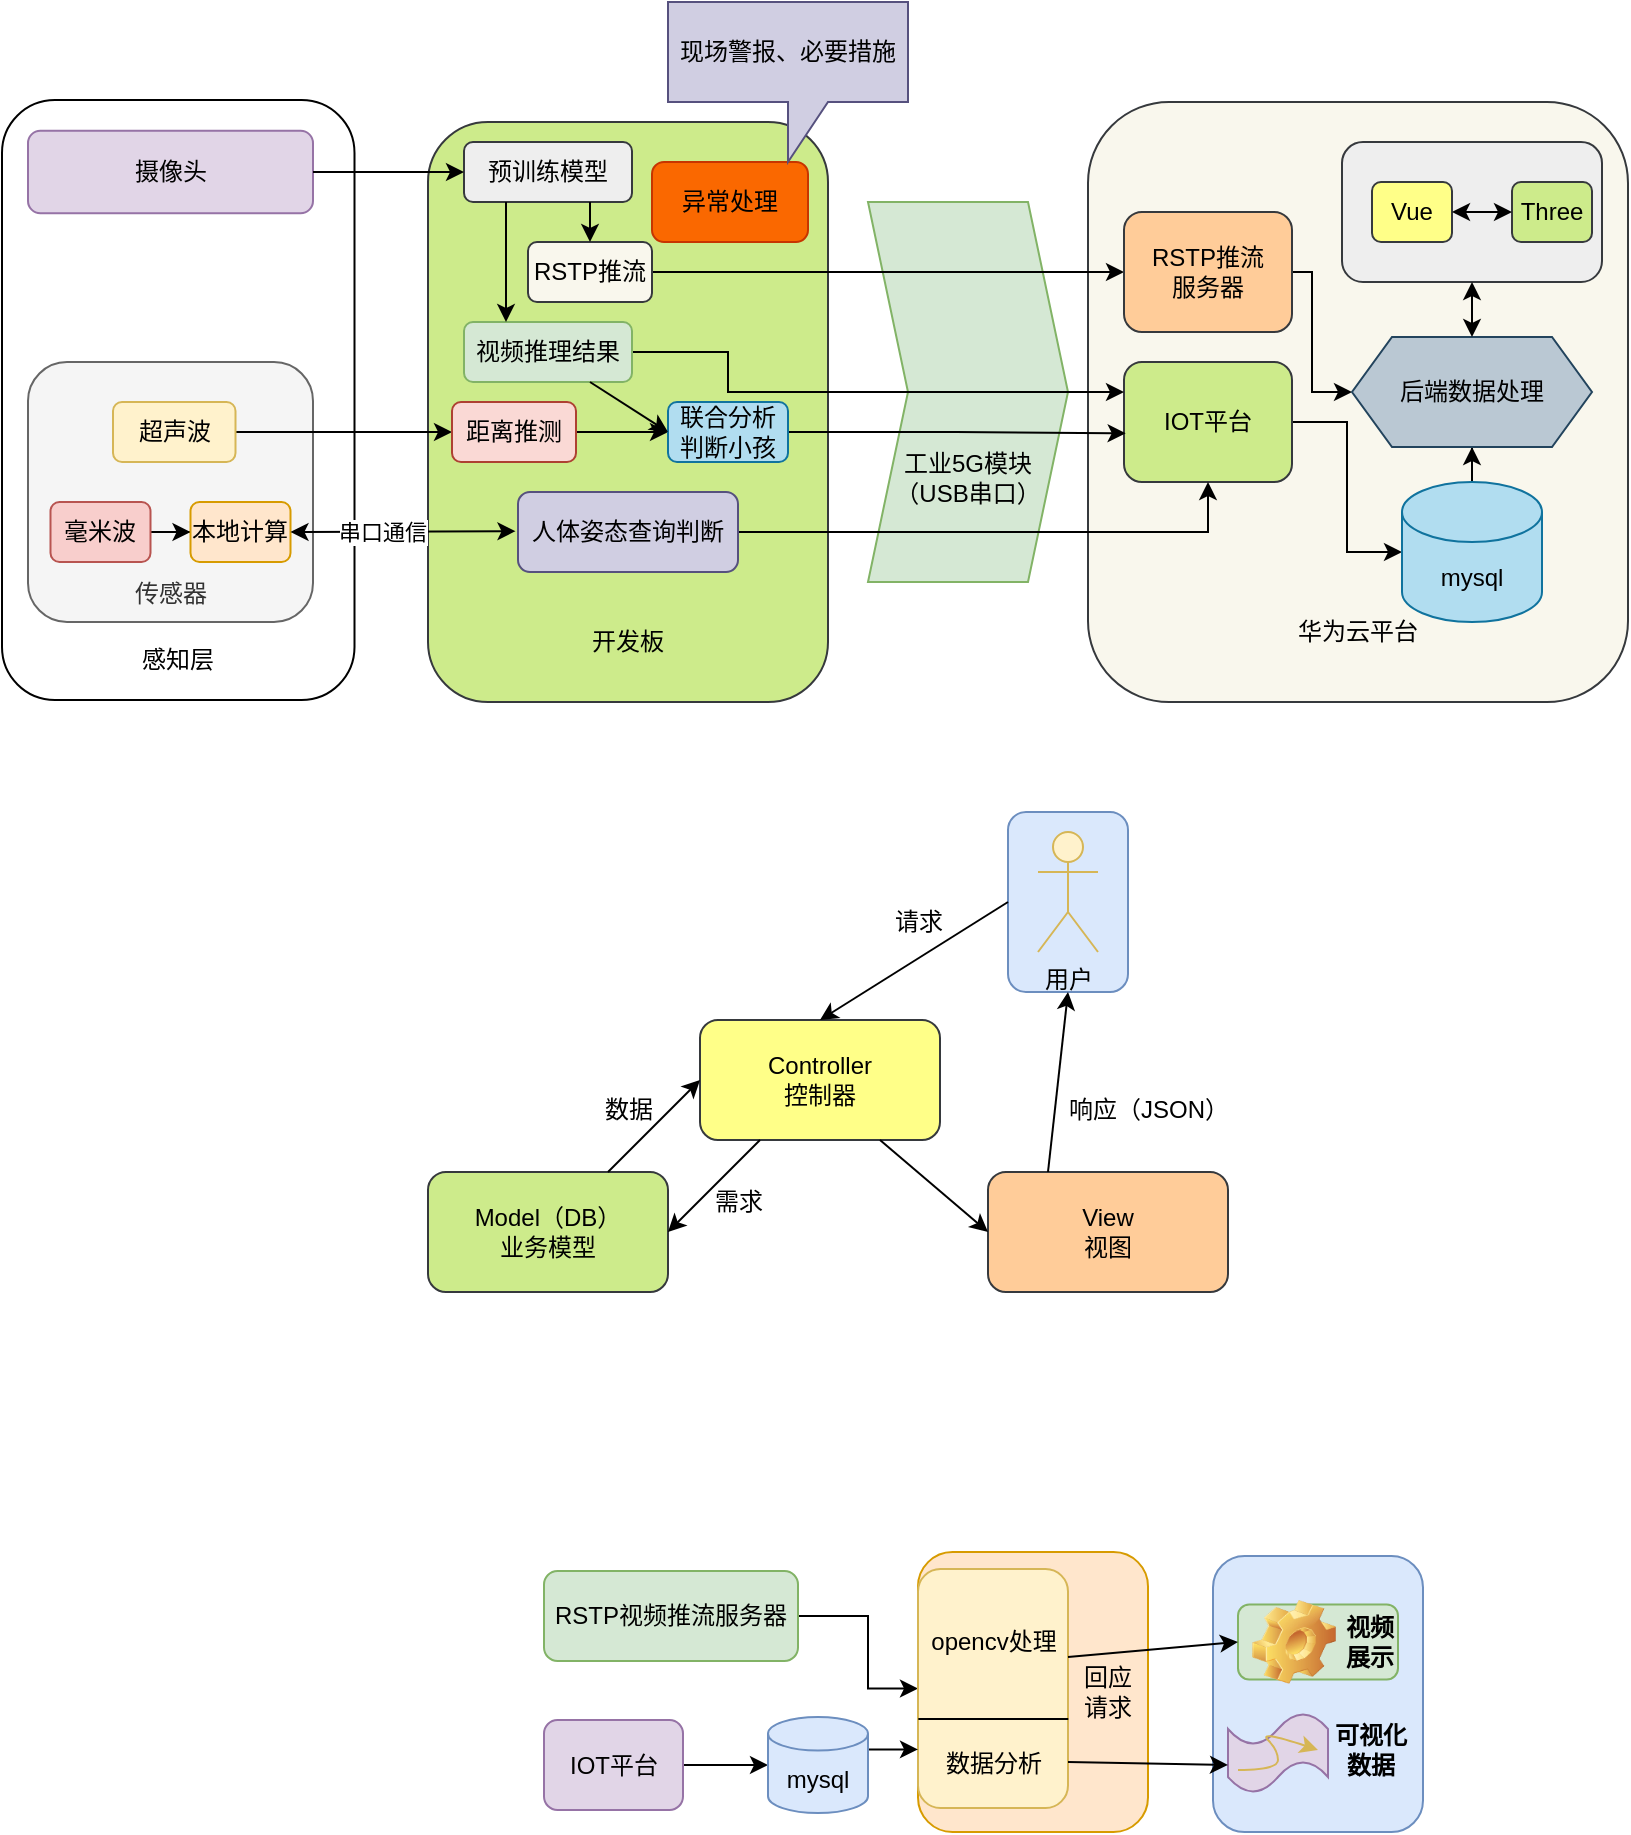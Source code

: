 <mxfile version="21.7.1" type="github">
  <diagram id="C5RBs43oDa-KdzZeNtuy" name="Page-1">
    <mxGraphModel dx="508" dy="289" grid="0" gridSize="10" guides="0" tooltips="1" connect="1" arrows="1" fold="1" page="1" pageScale="1" pageWidth="827" pageHeight="1169" math="0" shadow="0">
      <root>
        <mxCell id="WIyWlLk6GJQsqaUBKTNV-0" />
        <mxCell id="WIyWlLk6GJQsqaUBKTNV-1" parent="WIyWlLk6GJQsqaUBKTNV-0" />
        <mxCell id="5fcDJ9BJbWyk9KCKupC0-104" value="" style="rounded=1;whiteSpace=wrap;html=1;fillColor=#ffe6cc;strokeColor=#d79b00;" vertex="1" parent="WIyWlLk6GJQsqaUBKTNV-1">
          <mxGeometry x="465" y="940" width="115" height="140" as="geometry" />
        </mxCell>
        <mxCell id="5fcDJ9BJbWyk9KCKupC0-86" value="" style="rounded=1;whiteSpace=wrap;html=1;fillColor=#dae8fc;strokeColor=#6c8ebf;" vertex="1" parent="WIyWlLk6GJQsqaUBKTNV-1">
          <mxGeometry x="510" y="570" width="60" height="90" as="geometry" />
        </mxCell>
        <mxCell id="5fcDJ9BJbWyk9KCKupC0-70" value="&lt;br&gt;&lt;br&gt;&lt;br&gt;&lt;br&gt;&lt;br&gt;&lt;br&gt;&lt;br&gt;&lt;br&gt;&lt;br&gt;&lt;br&gt;&lt;br&gt;&lt;br&gt;&lt;br&gt;&lt;br&gt;&lt;br&gt;&lt;br&gt;&lt;br&gt;&lt;br&gt;感知层" style="rounded=1;whiteSpace=wrap;html=1;" vertex="1" parent="WIyWlLk6GJQsqaUBKTNV-1">
          <mxGeometry x="7" y="214" width="176.25" height="300" as="geometry" />
        </mxCell>
        <mxCell id="5fcDJ9BJbWyk9KCKupC0-43" value="&lt;br&gt;&lt;br&gt;&lt;br&gt;&lt;br&gt;&lt;br&gt;&lt;br&gt;工业5G模块&lt;br&gt;（USB串口）" style="shape=step;perimeter=stepPerimeter;whiteSpace=wrap;html=1;fixedSize=1;fillColor=#d5e8d4;strokeColor=#82b366;" vertex="1" parent="WIyWlLk6GJQsqaUBKTNV-1">
          <mxGeometry x="440" y="265.01" width="100" height="189.99" as="geometry" />
        </mxCell>
        <mxCell id="5fcDJ9BJbWyk9KCKupC0-1" value="摄像头" style="rounded=1;whiteSpace=wrap;html=1;fillColor=#e1d5e7;strokeColor=#9673a6;" vertex="1" parent="WIyWlLk6GJQsqaUBKTNV-1">
          <mxGeometry x="20.0" y="229.38" width="142.5" height="41.25" as="geometry" />
        </mxCell>
        <mxCell id="5fcDJ9BJbWyk9KCKupC0-12" value="&lt;br&gt;&lt;br&gt;&lt;br&gt;&lt;br&gt;&lt;br&gt;&lt;br&gt;&lt;br&gt;传感器" style="rounded=1;whiteSpace=wrap;html=1;fillColor=#f5f5f5;fontColor=#333333;strokeColor=#666666;" vertex="1" parent="WIyWlLk6GJQsqaUBKTNV-1">
          <mxGeometry x="20.0" y="345" width="142.5" height="130" as="geometry" />
        </mxCell>
        <mxCell id="5fcDJ9BJbWyk9KCKupC0-38" style="edgeStyle=orthogonalEdgeStyle;rounded=0;orthogonalLoop=1;jettySize=auto;html=1;entryX=0;entryY=0.5;entryDx=0;entryDy=0;" edge="1" parent="WIyWlLk6GJQsqaUBKTNV-1" source="5fcDJ9BJbWyk9KCKupC0-2" target="5fcDJ9BJbWyk9KCKupC0-37">
          <mxGeometry relative="1" as="geometry" />
        </mxCell>
        <mxCell id="5fcDJ9BJbWyk9KCKupC0-2" value="毫米波" style="rounded=1;whiteSpace=wrap;html=1;fillColor=#f8cecc;strokeColor=#b85450;" vertex="1" parent="WIyWlLk6GJQsqaUBKTNV-1">
          <mxGeometry x="31.25" y="415" width="50" height="30" as="geometry" />
        </mxCell>
        <mxCell id="5fcDJ9BJbWyk9KCKupC0-3" value="&lt;br&gt;&lt;br&gt;&lt;br&gt;&lt;br&gt;&lt;br&gt;&lt;br&gt;&lt;br&gt;&lt;br&gt;&lt;br&gt;&lt;br&gt;&lt;br&gt;&lt;br&gt;&lt;br&gt;&lt;br&gt;&lt;br&gt;&lt;br&gt;开发板" style="rounded=1;whiteSpace=wrap;html=1;fillColor=#cdeb8b;strokeColor=#36393d;" vertex="1" parent="WIyWlLk6GJQsqaUBKTNV-1">
          <mxGeometry x="220" y="225" width="200" height="290" as="geometry" />
        </mxCell>
        <mxCell id="5fcDJ9BJbWyk9KCKupC0-6" value="&lt;br&gt;&lt;br&gt;&lt;br&gt;&lt;br&gt;&lt;br&gt;&lt;br&gt;&lt;br&gt;&lt;br&gt;&lt;br&gt;&lt;br&gt;&lt;br&gt;&lt;br&gt;&lt;br&gt;&lt;br&gt;&lt;br&gt;&lt;br&gt;华为云平台" style="rounded=1;whiteSpace=wrap;html=1;fillColor=#f9f7ed;strokeColor=#36393d;" vertex="1" parent="WIyWlLk6GJQsqaUBKTNV-1">
          <mxGeometry x="550" y="215" width="270" height="300" as="geometry" />
        </mxCell>
        <mxCell id="5fcDJ9BJbWyk9KCKupC0-13" value="预训练模型" style="rounded=1;whiteSpace=wrap;html=1;fillColor=#eeeeee;strokeColor=#36393d;" vertex="1" parent="WIyWlLk6GJQsqaUBKTNV-1">
          <mxGeometry x="238" y="235.01" width="84" height="30" as="geometry" />
        </mxCell>
        <mxCell id="5fcDJ9BJbWyk9KCKupC0-19" style="edgeStyle=orthogonalEdgeStyle;rounded=0;orthogonalLoop=1;jettySize=auto;html=1;" edge="1" parent="WIyWlLk6GJQsqaUBKTNV-1" source="5fcDJ9BJbWyk9KCKupC0-15" target="5fcDJ9BJbWyk9KCKupC0-17">
          <mxGeometry relative="1" as="geometry" />
        </mxCell>
        <mxCell id="5fcDJ9BJbWyk9KCKupC0-15" value="RSTP推流" style="rounded=1;whiteSpace=wrap;html=1;fillColor=#f9f7ed;strokeColor=#36393d;" vertex="1" parent="WIyWlLk6GJQsqaUBKTNV-1">
          <mxGeometry x="270" y="285" width="62" height="30" as="geometry" />
        </mxCell>
        <mxCell id="5fcDJ9BJbWyk9KCKupC0-60" style="edgeStyle=orthogonalEdgeStyle;rounded=0;orthogonalLoop=1;jettySize=auto;html=1;entryX=0;entryY=0.5;entryDx=0;entryDy=0;" edge="1" parent="WIyWlLk6GJQsqaUBKTNV-1" source="5fcDJ9BJbWyk9KCKupC0-17" target="5fcDJ9BJbWyk9KCKupC0-58">
          <mxGeometry relative="1" as="geometry">
            <Array as="points">
              <mxPoint x="662" y="300" />
              <mxPoint x="662" y="360" />
            </Array>
          </mxGeometry>
        </mxCell>
        <mxCell id="5fcDJ9BJbWyk9KCKupC0-17" value="RSTP推流&lt;br&gt;服务器" style="rounded=1;whiteSpace=wrap;html=1;fillColor=#ffcc99;strokeColor=#36393d;" vertex="1" parent="WIyWlLk6GJQsqaUBKTNV-1">
          <mxGeometry x="568" y="270" width="84" height="60" as="geometry" />
        </mxCell>
        <mxCell id="5fcDJ9BJbWyk9KCKupC0-57" style="edgeStyle=orthogonalEdgeStyle;rounded=0;orthogonalLoop=1;jettySize=auto;html=1;entryX=0;entryY=0.5;entryDx=0;entryDy=0;entryPerimeter=0;" edge="1" parent="WIyWlLk6GJQsqaUBKTNV-1" source="5fcDJ9BJbWyk9KCKupC0-18" target="5fcDJ9BJbWyk9KCKupC0-56">
          <mxGeometry relative="1" as="geometry">
            <Array as="points" />
          </mxGeometry>
        </mxCell>
        <mxCell id="5fcDJ9BJbWyk9KCKupC0-18" value="IOT平台" style="rounded=1;whiteSpace=wrap;html=1;fillColor=#cdeb8b;strokeColor=#36393d;" vertex="1" parent="WIyWlLk6GJQsqaUBKTNV-1">
          <mxGeometry x="568" y="345" width="84" height="60" as="geometry" />
        </mxCell>
        <mxCell id="5fcDJ9BJbWyk9KCKupC0-25" style="edgeStyle=orthogonalEdgeStyle;rounded=0;orthogonalLoop=1;jettySize=auto;html=1;entryX=0;entryY=0.25;entryDx=0;entryDy=0;" edge="1" parent="WIyWlLk6GJQsqaUBKTNV-1" source="5fcDJ9BJbWyk9KCKupC0-20" target="5fcDJ9BJbWyk9KCKupC0-18">
          <mxGeometry relative="1" as="geometry">
            <Array as="points">
              <mxPoint x="370" y="340" />
              <mxPoint x="370" y="360" />
            </Array>
          </mxGeometry>
        </mxCell>
        <mxCell id="5fcDJ9BJbWyk9KCKupC0-20" value="视频推理结果" style="rounded=1;whiteSpace=wrap;html=1;fillColor=#d5e8d4;strokeColor=#82b366;" vertex="1" parent="WIyWlLk6GJQsqaUBKTNV-1">
          <mxGeometry x="238" y="325" width="84" height="30" as="geometry" />
        </mxCell>
        <mxCell id="5fcDJ9BJbWyk9KCKupC0-23" value="" style="endArrow=classic;html=1;rounded=0;entryX=0.25;entryY=0;entryDx=0;entryDy=0;exitX=0.25;exitY=1;exitDx=0;exitDy=0;" edge="1" parent="WIyWlLk6GJQsqaUBKTNV-1" source="5fcDJ9BJbWyk9KCKupC0-13" target="5fcDJ9BJbWyk9KCKupC0-20">
          <mxGeometry width="50" height="50" relative="1" as="geometry">
            <mxPoint x="250" y="265" as="sourcePoint" />
            <mxPoint x="300" y="215" as="targetPoint" />
          </mxGeometry>
        </mxCell>
        <mxCell id="5fcDJ9BJbWyk9KCKupC0-24" value="" style="endArrow=classic;html=1;rounded=0;exitX=0.75;exitY=1;exitDx=0;exitDy=0;entryX=0.5;entryY=0;entryDx=0;entryDy=0;" edge="1" parent="WIyWlLk6GJQsqaUBKTNV-1" source="5fcDJ9BJbWyk9KCKupC0-13" target="5fcDJ9BJbWyk9KCKupC0-15">
          <mxGeometry width="50" height="50" relative="1" as="geometry">
            <mxPoint x="220" y="355" as="sourcePoint" />
            <mxPoint x="270" y="305" as="targetPoint" />
          </mxGeometry>
        </mxCell>
        <mxCell id="5fcDJ9BJbWyk9KCKupC0-30" style="edgeStyle=orthogonalEdgeStyle;rounded=0;orthogonalLoop=1;jettySize=auto;html=1;entryX=0;entryY=0.5;entryDx=0;entryDy=0;" edge="1" parent="WIyWlLk6GJQsqaUBKTNV-1" source="5fcDJ9BJbWyk9KCKupC0-26" target="5fcDJ9BJbWyk9KCKupC0-28">
          <mxGeometry relative="1" as="geometry" />
        </mxCell>
        <mxCell id="5fcDJ9BJbWyk9KCKupC0-26" value="超声波" style="rounded=1;whiteSpace=wrap;html=1;fillColor=#fff2cc;strokeColor=#d6b656;" vertex="1" parent="WIyWlLk6GJQsqaUBKTNV-1">
          <mxGeometry x="62.5" y="365" width="61.25" height="30" as="geometry" />
        </mxCell>
        <mxCell id="5fcDJ9BJbWyk9KCKupC0-33" style="edgeStyle=orthogonalEdgeStyle;rounded=0;orthogonalLoop=1;jettySize=auto;html=1;entryX=0;entryY=0.5;entryDx=0;entryDy=0;" edge="1" parent="WIyWlLk6GJQsqaUBKTNV-1" source="5fcDJ9BJbWyk9KCKupC0-28" target="5fcDJ9BJbWyk9KCKupC0-31">
          <mxGeometry relative="1" as="geometry" />
        </mxCell>
        <mxCell id="5fcDJ9BJbWyk9KCKupC0-28" value="距离推测" style="rounded=1;whiteSpace=wrap;html=1;fillColor=#fad9d5;strokeColor=#ae4132;" vertex="1" parent="WIyWlLk6GJQsqaUBKTNV-1">
          <mxGeometry x="232" y="365" width="62" height="30" as="geometry" />
        </mxCell>
        <mxCell id="5fcDJ9BJbWyk9KCKupC0-35" style="edgeStyle=orthogonalEdgeStyle;rounded=0;orthogonalLoop=1;jettySize=auto;html=1;entryX=0.01;entryY=0.594;entryDx=0;entryDy=0;entryPerimeter=0;" edge="1" parent="WIyWlLk6GJQsqaUBKTNV-1" source="5fcDJ9BJbWyk9KCKupC0-31" target="5fcDJ9BJbWyk9KCKupC0-18">
          <mxGeometry relative="1" as="geometry" />
        </mxCell>
        <mxCell id="5fcDJ9BJbWyk9KCKupC0-31" value="联合分析判断小孩" style="rounded=1;whiteSpace=wrap;html=1;fillColor=#b1ddf0;strokeColor=#10739e;" vertex="1" parent="WIyWlLk6GJQsqaUBKTNV-1">
          <mxGeometry x="340" y="365" width="60" height="30" as="geometry" />
        </mxCell>
        <mxCell id="5fcDJ9BJbWyk9KCKupC0-34" value="" style="endArrow=classic;html=1;rounded=0;exitX=0.75;exitY=1;exitDx=0;exitDy=0;entryX=0;entryY=0.5;entryDx=0;entryDy=0;" edge="1" parent="WIyWlLk6GJQsqaUBKTNV-1" source="5fcDJ9BJbWyk9KCKupC0-20" target="5fcDJ9BJbWyk9KCKupC0-31">
          <mxGeometry width="50" height="50" relative="1" as="geometry">
            <mxPoint x="230" y="415" as="sourcePoint" />
            <mxPoint x="301" y="375" as="targetPoint" />
          </mxGeometry>
        </mxCell>
        <mxCell id="5fcDJ9BJbWyk9KCKupC0-37" value="本地计算" style="rounded=1;whiteSpace=wrap;html=1;fillColor=#ffe6cc;strokeColor=#d79b00;" vertex="1" parent="WIyWlLk6GJQsqaUBKTNV-1">
          <mxGeometry x="101.25" y="415" width="50" height="30" as="geometry" />
        </mxCell>
        <mxCell id="5fcDJ9BJbWyk9KCKupC0-46" style="edgeStyle=orthogonalEdgeStyle;rounded=0;orthogonalLoop=1;jettySize=auto;html=1;entryX=0.5;entryY=1;entryDx=0;entryDy=0;" edge="1" parent="WIyWlLk6GJQsqaUBKTNV-1" source="5fcDJ9BJbWyk9KCKupC0-39" target="5fcDJ9BJbWyk9KCKupC0-18">
          <mxGeometry relative="1" as="geometry" />
        </mxCell>
        <mxCell id="5fcDJ9BJbWyk9KCKupC0-39" value="人体姿态查询判断" style="rounded=1;whiteSpace=wrap;html=1;fillColor=#d0cee2;strokeColor=#56517e;" vertex="1" parent="WIyWlLk6GJQsqaUBKTNV-1">
          <mxGeometry x="265" y="410" width="110" height="40" as="geometry" />
        </mxCell>
        <mxCell id="5fcDJ9BJbWyk9KCKupC0-40" style="edgeStyle=orthogonalEdgeStyle;rounded=0;orthogonalLoop=1;jettySize=auto;html=1;" edge="1" parent="WIyWlLk6GJQsqaUBKTNV-1" source="5fcDJ9BJbWyk9KCKupC0-1" target="5fcDJ9BJbWyk9KCKupC0-13">
          <mxGeometry relative="1" as="geometry" />
        </mxCell>
        <mxCell id="5fcDJ9BJbWyk9KCKupC0-41" value="" style="endArrow=classic;startArrow=classic;html=1;rounded=0;entryX=0;entryY=0.5;entryDx=0;entryDy=0;exitX=1;exitY=0.5;exitDx=0;exitDy=0;" edge="1" parent="WIyWlLk6GJQsqaUBKTNV-1" source="5fcDJ9BJbWyk9KCKupC0-37">
          <mxGeometry width="50" height="50" relative="1" as="geometry">
            <mxPoint x="160" y="430" as="sourcePoint" />
            <mxPoint x="263.75" y="429.58" as="targetPoint" />
          </mxGeometry>
        </mxCell>
        <mxCell id="5fcDJ9BJbWyk9KCKupC0-42" value="串口通信" style="edgeLabel;html=1;align=center;verticalAlign=middle;resizable=0;points=[];" vertex="1" connectable="0" parent="5fcDJ9BJbWyk9KCKupC0-41">
          <mxGeometry x="0.155" y="-2" relative="1" as="geometry">
            <mxPoint x="-20" y="-2" as="offset" />
          </mxGeometry>
        </mxCell>
        <mxCell id="5fcDJ9BJbWyk9KCKupC0-53" value="异常处理" style="rounded=1;whiteSpace=wrap;html=1;fillColor=#fa6800;strokeColor=#C73500;fontColor=#000000;" vertex="1" parent="WIyWlLk6GJQsqaUBKTNV-1">
          <mxGeometry x="332" y="245" width="78" height="40" as="geometry" />
        </mxCell>
        <mxCell id="5fcDJ9BJbWyk9KCKupC0-54" value="现场警报、必要措施" style="shape=callout;whiteSpace=wrap;html=1;perimeter=calloutPerimeter;fillColor=#d0cee2;strokeColor=#56517e;" vertex="1" parent="WIyWlLk6GJQsqaUBKTNV-1">
          <mxGeometry x="340" y="165" width="120" height="80" as="geometry" />
        </mxCell>
        <mxCell id="5fcDJ9BJbWyk9KCKupC0-59" style="edgeStyle=orthogonalEdgeStyle;rounded=0;orthogonalLoop=1;jettySize=auto;html=1;entryX=0.5;entryY=1;entryDx=0;entryDy=0;" edge="1" parent="WIyWlLk6GJQsqaUBKTNV-1" source="5fcDJ9BJbWyk9KCKupC0-56" target="5fcDJ9BJbWyk9KCKupC0-58">
          <mxGeometry relative="1" as="geometry" />
        </mxCell>
        <mxCell id="5fcDJ9BJbWyk9KCKupC0-56" value="mysql" style="shape=cylinder3;whiteSpace=wrap;html=1;boundedLbl=1;backgroundOutline=1;size=15;fillColor=#b1ddf0;strokeColor=#10739e;" vertex="1" parent="WIyWlLk6GJQsqaUBKTNV-1">
          <mxGeometry x="707" y="405" width="70" height="70" as="geometry" />
        </mxCell>
        <mxCell id="5fcDJ9BJbWyk9KCKupC0-58" value="后端数据处理" style="shape=hexagon;perimeter=hexagonPerimeter2;whiteSpace=wrap;html=1;fixedSize=1;fillColor=#bac8d3;strokeColor=#23445d;" vertex="1" parent="WIyWlLk6GJQsqaUBKTNV-1">
          <mxGeometry x="682" y="332.5" width="120" height="55" as="geometry" />
        </mxCell>
        <mxCell id="5fcDJ9BJbWyk9KCKupC0-67" value="" style="rounded=1;whiteSpace=wrap;html=1;fillColor=#eeeeee;strokeColor=#36393d;" vertex="1" parent="WIyWlLk6GJQsqaUBKTNV-1">
          <mxGeometry x="677" y="235.01" width="130" height="70" as="geometry" />
        </mxCell>
        <mxCell id="5fcDJ9BJbWyk9KCKupC0-63" value="Vue" style="rounded=1;whiteSpace=wrap;html=1;fillColor=#ffff88;strokeColor=#36393d;" vertex="1" parent="WIyWlLk6GJQsqaUBKTNV-1">
          <mxGeometry x="692" y="255" width="40" height="30" as="geometry" />
        </mxCell>
        <mxCell id="5fcDJ9BJbWyk9KCKupC0-64" value="Three" style="rounded=1;whiteSpace=wrap;html=1;fillColor=#cdeb8b;strokeColor=#36393d;" vertex="1" parent="WIyWlLk6GJQsqaUBKTNV-1">
          <mxGeometry x="762" y="255" width="40" height="30" as="geometry" />
        </mxCell>
        <mxCell id="5fcDJ9BJbWyk9KCKupC0-68" value="" style="endArrow=classic;startArrow=classic;html=1;rounded=0;entryX=0;entryY=0.5;entryDx=0;entryDy=0;exitX=1;exitY=0.5;exitDx=0;exitDy=0;" edge="1" parent="WIyWlLk6GJQsqaUBKTNV-1" source="5fcDJ9BJbWyk9KCKupC0-63" target="5fcDJ9BJbWyk9KCKupC0-64">
          <mxGeometry width="50" height="50" relative="1" as="geometry">
            <mxPoint x="440" y="415" as="sourcePoint" />
            <mxPoint x="490" y="365" as="targetPoint" />
          </mxGeometry>
        </mxCell>
        <mxCell id="5fcDJ9BJbWyk9KCKupC0-69" value="" style="endArrow=classic;startArrow=classic;html=1;rounded=0;entryX=0.5;entryY=1;entryDx=0;entryDy=0;exitX=0.5;exitY=0;exitDx=0;exitDy=0;" edge="1" parent="WIyWlLk6GJQsqaUBKTNV-1" source="5fcDJ9BJbWyk9KCKupC0-58" target="5fcDJ9BJbWyk9KCKupC0-67">
          <mxGeometry width="50" height="50" relative="1" as="geometry">
            <mxPoint x="440" y="415" as="sourcePoint" />
            <mxPoint x="490" y="365" as="targetPoint" />
          </mxGeometry>
        </mxCell>
        <mxCell id="5fcDJ9BJbWyk9KCKupC0-74" value="Controller&lt;br&gt;控制器" style="rounded=1;whiteSpace=wrap;html=1;fillColor=#ffff88;strokeColor=#36393d;" vertex="1" parent="WIyWlLk6GJQsqaUBKTNV-1">
          <mxGeometry x="356" y="674" width="120" height="60" as="geometry" />
        </mxCell>
        <mxCell id="5fcDJ9BJbWyk9KCKupC0-75" value="Model（DB）&lt;br&gt;业务模型" style="rounded=1;whiteSpace=wrap;html=1;fillColor=#cdeb8b;strokeColor=#36393d;" vertex="1" parent="WIyWlLk6GJQsqaUBKTNV-1">
          <mxGeometry x="220" y="750" width="120" height="60" as="geometry" />
        </mxCell>
        <mxCell id="5fcDJ9BJbWyk9KCKupC0-76" value="View&lt;br&gt;视图" style="rounded=1;whiteSpace=wrap;html=1;fillColor=#ffcc99;strokeColor=#36393d;" vertex="1" parent="WIyWlLk6GJQsqaUBKTNV-1">
          <mxGeometry x="500" y="750" width="120" height="60" as="geometry" />
        </mxCell>
        <mxCell id="5fcDJ9BJbWyk9KCKupC0-77" value="" style="endArrow=classic;html=1;rounded=0;exitX=0.75;exitY=0;exitDx=0;exitDy=0;entryX=0;entryY=0.5;entryDx=0;entryDy=0;" edge="1" parent="WIyWlLk6GJQsqaUBKTNV-1" source="5fcDJ9BJbWyk9KCKupC0-75" target="5fcDJ9BJbWyk9KCKupC0-74">
          <mxGeometry width="50" height="50" relative="1" as="geometry">
            <mxPoint x="390" y="740" as="sourcePoint" />
            <mxPoint x="440" y="690" as="targetPoint" />
          </mxGeometry>
        </mxCell>
        <mxCell id="5fcDJ9BJbWyk9KCKupC0-78" value="" style="endArrow=classic;html=1;rounded=0;exitX=0.25;exitY=1;exitDx=0;exitDy=0;entryX=1;entryY=0.5;entryDx=0;entryDy=0;" edge="1" parent="WIyWlLk6GJQsqaUBKTNV-1" source="5fcDJ9BJbWyk9KCKupC0-74" target="5fcDJ9BJbWyk9KCKupC0-75">
          <mxGeometry width="50" height="50" relative="1" as="geometry">
            <mxPoint x="390" y="740" as="sourcePoint" />
            <mxPoint x="440" y="690" as="targetPoint" />
          </mxGeometry>
        </mxCell>
        <mxCell id="5fcDJ9BJbWyk9KCKupC0-79" value="" style="endArrow=classic;html=1;rounded=0;exitX=0.25;exitY=0;exitDx=0;exitDy=0;entryX=0.5;entryY=1;entryDx=0;entryDy=0;" edge="1" parent="WIyWlLk6GJQsqaUBKTNV-1" source="5fcDJ9BJbWyk9KCKupC0-76" target="5fcDJ9BJbWyk9KCKupC0-86">
          <mxGeometry width="50" height="50" relative="1" as="geometry">
            <mxPoint x="390" y="740" as="sourcePoint" />
            <mxPoint x="530" y="700" as="targetPoint" />
          </mxGeometry>
        </mxCell>
        <mxCell id="5fcDJ9BJbWyk9KCKupC0-80" value="" style="endArrow=classic;html=1;rounded=0;exitX=0.75;exitY=1;exitDx=0;exitDy=0;entryX=0;entryY=0.5;entryDx=0;entryDy=0;" edge="1" parent="WIyWlLk6GJQsqaUBKTNV-1" source="5fcDJ9BJbWyk9KCKupC0-74" target="5fcDJ9BJbWyk9KCKupC0-76">
          <mxGeometry width="50" height="50" relative="1" as="geometry">
            <mxPoint x="390" y="740" as="sourcePoint" />
            <mxPoint x="440" y="690" as="targetPoint" />
          </mxGeometry>
        </mxCell>
        <mxCell id="5fcDJ9BJbWyk9KCKupC0-81" value="用户" style="shape=umlActor;verticalLabelPosition=bottom;verticalAlign=top;html=1;outlineConnect=0;fillColor=#fff2cc;strokeColor=#d6b656;" vertex="1" parent="WIyWlLk6GJQsqaUBKTNV-1">
          <mxGeometry x="525" y="580" width="30" height="60" as="geometry" />
        </mxCell>
        <mxCell id="5fcDJ9BJbWyk9KCKupC0-83" value="" style="endArrow=classic;html=1;rounded=0;entryX=0.5;entryY=0;entryDx=0;entryDy=0;exitX=0;exitY=0.5;exitDx=0;exitDy=0;" edge="1" parent="WIyWlLk6GJQsqaUBKTNV-1" source="5fcDJ9BJbWyk9KCKupC0-86" target="5fcDJ9BJbWyk9KCKupC0-74">
          <mxGeometry width="50" height="50" relative="1" as="geometry">
            <mxPoint x="510" y="630" as="sourcePoint" />
            <mxPoint x="440" y="690" as="targetPoint" />
          </mxGeometry>
        </mxCell>
        <mxCell id="5fcDJ9BJbWyk9KCKupC0-84" value="请求" style="text;html=1;align=center;verticalAlign=middle;resizable=0;points=[];autosize=1;strokeColor=none;fillColor=none;" vertex="1" parent="WIyWlLk6GJQsqaUBKTNV-1">
          <mxGeometry x="440" y="610" width="50" height="30" as="geometry" />
        </mxCell>
        <mxCell id="5fcDJ9BJbWyk9KCKupC0-87" value="需求" style="text;html=1;align=center;verticalAlign=middle;resizable=0;points=[];autosize=1;strokeColor=none;fillColor=none;" vertex="1" parent="WIyWlLk6GJQsqaUBKTNV-1">
          <mxGeometry x="350" y="750" width="50" height="30" as="geometry" />
        </mxCell>
        <mxCell id="5fcDJ9BJbWyk9KCKupC0-88" value="数据" style="text;html=1;align=center;verticalAlign=middle;resizable=0;points=[];autosize=1;strokeColor=none;fillColor=none;" vertex="1" parent="WIyWlLk6GJQsqaUBKTNV-1">
          <mxGeometry x="295" y="704" width="50" height="30" as="geometry" />
        </mxCell>
        <mxCell id="5fcDJ9BJbWyk9KCKupC0-89" value="响应（JSON）" style="text;html=1;align=center;verticalAlign=middle;resizable=0;points=[];autosize=1;strokeColor=none;fillColor=none;" vertex="1" parent="WIyWlLk6GJQsqaUBKTNV-1">
          <mxGeometry x="530" y="704" width="100" height="30" as="geometry" />
        </mxCell>
        <mxCell id="5fcDJ9BJbWyk9KCKupC0-95" style="edgeStyle=orthogonalEdgeStyle;rounded=0;orthogonalLoop=1;jettySize=auto;html=1;entryX=0;entryY=0.5;entryDx=0;entryDy=0;entryPerimeter=0;" edge="1" parent="WIyWlLk6GJQsqaUBKTNV-1" source="5fcDJ9BJbWyk9KCKupC0-90" target="5fcDJ9BJbWyk9KCKupC0-93">
          <mxGeometry relative="1" as="geometry" />
        </mxCell>
        <mxCell id="5fcDJ9BJbWyk9KCKupC0-90" value="IOT平台" style="rounded=1;whiteSpace=wrap;html=1;fillColor=#e1d5e7;strokeColor=#9673a6;" vertex="1" parent="WIyWlLk6GJQsqaUBKTNV-1">
          <mxGeometry x="278" y="1024" width="69.5" height="45" as="geometry" />
        </mxCell>
        <mxCell id="5fcDJ9BJbWyk9KCKupC0-96" style="edgeStyle=orthogonalEdgeStyle;rounded=0;orthogonalLoop=1;jettySize=auto;html=1;entryX=0;entryY=0.5;entryDx=0;entryDy=0;" edge="1" parent="WIyWlLk6GJQsqaUBKTNV-1" source="5fcDJ9BJbWyk9KCKupC0-91" target="5fcDJ9BJbWyk9KCKupC0-92">
          <mxGeometry relative="1" as="geometry">
            <mxPoint x="460" y="990" as="targetPoint" />
            <Array as="points">
              <mxPoint x="440" y="972" />
              <mxPoint x="440" y="1008" />
            </Array>
          </mxGeometry>
        </mxCell>
        <mxCell id="5fcDJ9BJbWyk9KCKupC0-91" value="RSTP视频推流服务器" style="rounded=1;whiteSpace=wrap;html=1;fillColor=#d5e8d4;strokeColor=#82b366;" vertex="1" parent="WIyWlLk6GJQsqaUBKTNV-1">
          <mxGeometry x="278" y="949.5" width="127" height="45" as="geometry" />
        </mxCell>
        <mxCell id="5fcDJ9BJbWyk9KCKupC0-92" value="" style="rounded=1;whiteSpace=wrap;html=1;fillColor=#fff2cc;strokeColor=#d6b656;" vertex="1" parent="WIyWlLk6GJQsqaUBKTNV-1">
          <mxGeometry x="465" y="948.5" width="75" height="119.5" as="geometry" />
        </mxCell>
        <mxCell id="5fcDJ9BJbWyk9KCKupC0-97" style="edgeStyle=orthogonalEdgeStyle;rounded=0;orthogonalLoop=1;jettySize=auto;html=1;entryX=0;entryY=0.75;entryDx=0;entryDy=0;exitX=1;exitY=0;exitDx=0;exitDy=16.188;exitPerimeter=0;" edge="1" parent="WIyWlLk6GJQsqaUBKTNV-1" source="5fcDJ9BJbWyk9KCKupC0-93" target="5fcDJ9BJbWyk9KCKupC0-92">
          <mxGeometry relative="1" as="geometry">
            <mxPoint x="430" y="1040" as="sourcePoint" />
          </mxGeometry>
        </mxCell>
        <mxCell id="5fcDJ9BJbWyk9KCKupC0-93" value="mysql" style="shape=cylinder3;whiteSpace=wrap;html=1;boundedLbl=1;backgroundOutline=1;size=8.375;fillColor=#dae8fc;strokeColor=#6c8ebf;" vertex="1" parent="WIyWlLk6GJQsqaUBKTNV-1">
          <mxGeometry x="390" y="1022.5" width="50" height="48" as="geometry" />
        </mxCell>
        <mxCell id="5fcDJ9BJbWyk9KCKupC0-98" value="" style="endArrow=none;html=1;rounded=0;entryX=0.002;entryY=0.628;entryDx=0;entryDy=0;entryPerimeter=0;exitX=1.002;exitY=0.628;exitDx=0;exitDy=0;exitPerimeter=0;" edge="1" parent="WIyWlLk6GJQsqaUBKTNV-1" source="5fcDJ9BJbWyk9KCKupC0-92" target="5fcDJ9BJbWyk9KCKupC0-92">
          <mxGeometry width="50" height="50" relative="1" as="geometry">
            <mxPoint x="380" y="1020" as="sourcePoint" />
            <mxPoint x="430" y="970" as="targetPoint" />
          </mxGeometry>
        </mxCell>
        <mxCell id="5fcDJ9BJbWyk9KCKupC0-100" value="opencv处理" style="text;html=1;strokeColor=none;fillColor=none;align=center;verticalAlign=middle;whiteSpace=wrap;rounded=0;" vertex="1" parent="WIyWlLk6GJQsqaUBKTNV-1">
          <mxGeometry x="467.5" y="970" width="70" height="30" as="geometry" />
        </mxCell>
        <mxCell id="5fcDJ9BJbWyk9KCKupC0-102" value="数据分析" style="text;html=1;strokeColor=none;fillColor=none;align=center;verticalAlign=middle;whiteSpace=wrap;rounded=0;" vertex="1" parent="WIyWlLk6GJQsqaUBKTNV-1">
          <mxGeometry x="472.5" y="1030.5" width="60" height="30" as="geometry" />
        </mxCell>
        <mxCell id="5fcDJ9BJbWyk9KCKupC0-105" value="回应&lt;br&gt;请求" style="text;html=1;strokeColor=none;fillColor=none;align=center;verticalAlign=middle;whiteSpace=wrap;rounded=0;" vertex="1" parent="WIyWlLk6GJQsqaUBKTNV-1">
          <mxGeometry x="540" y="975" width="40" height="70" as="geometry" />
        </mxCell>
        <mxCell id="5fcDJ9BJbWyk9KCKupC0-106" value="" style="rounded=1;whiteSpace=wrap;html=1;fillColor=#dae8fc;strokeColor=#6c8ebf;" vertex="1" parent="WIyWlLk6GJQsqaUBKTNV-1">
          <mxGeometry x="612.5" y="942" width="105" height="138" as="geometry" />
        </mxCell>
        <mxCell id="5fcDJ9BJbWyk9KCKupC0-107" value="视频展示" style="label;whiteSpace=wrap;html=1;image=img/clipart/Gear_128x128.png;fillColor=#d5e8d4;strokeColor=#82b366;" vertex="1" parent="WIyWlLk6GJQsqaUBKTNV-1">
          <mxGeometry x="625" y="966.25" width="80" height="37.5" as="geometry" />
        </mxCell>
        <mxCell id="5fcDJ9BJbWyk9KCKupC0-110" value="" style="shape=tape;whiteSpace=wrap;html=1;fillColor=#e1d5e7;strokeColor=#9673a6;" vertex="1" parent="WIyWlLk6GJQsqaUBKTNV-1">
          <mxGeometry x="620" y="1020.5" width="50" height="40" as="geometry" />
        </mxCell>
        <mxCell id="5fcDJ9BJbWyk9KCKupC0-111" value="" style="curved=1;endArrow=classic;html=1;rounded=0;fillColor=#fff2cc;strokeColor=#d6b656;" edge="1" parent="WIyWlLk6GJQsqaUBKTNV-1">
          <mxGeometry width="50" height="50" relative="1" as="geometry">
            <mxPoint x="625" y="1049" as="sourcePoint" />
            <mxPoint x="665" y="1039" as="targetPoint" />
            <Array as="points">
              <mxPoint x="645" y="1049" />
              <mxPoint x="645" y="1039" />
              <mxPoint x="635" y="1029" />
            </Array>
          </mxGeometry>
        </mxCell>
        <mxCell id="5fcDJ9BJbWyk9KCKupC0-113" value="&lt;font style=&quot;font-size: 12px;&quot;&gt;&lt;b&gt;可视化数据&lt;/b&gt;&lt;/font&gt;" style="text;html=1;align=center;verticalAlign=middle;whiteSpace=wrap;rounded=0;" vertex="1" parent="WIyWlLk6GJQsqaUBKTNV-1">
          <mxGeometry x="670" y="1024" width="43" height="30" as="geometry" />
        </mxCell>
        <mxCell id="5fcDJ9BJbWyk9KCKupC0-115" value="" style="endArrow=classic;html=1;rounded=0;exitX=0;exitY=0.25;exitDx=0;exitDy=0;entryX=0;entryY=0.5;entryDx=0;entryDy=0;" edge="1" parent="WIyWlLk6GJQsqaUBKTNV-1" source="5fcDJ9BJbWyk9KCKupC0-105" target="5fcDJ9BJbWyk9KCKupC0-107">
          <mxGeometry width="50" height="50" relative="1" as="geometry">
            <mxPoint x="470" y="1066" as="sourcePoint" />
            <mxPoint x="520" y="1016" as="targetPoint" />
          </mxGeometry>
        </mxCell>
        <mxCell id="5fcDJ9BJbWyk9KCKupC0-116" value="" style="endArrow=classic;html=1;rounded=0;exitX=0;exitY=1;exitDx=0;exitDy=0;entryX=0;entryY=0.65;entryDx=0;entryDy=0;entryPerimeter=0;" edge="1" parent="WIyWlLk6GJQsqaUBKTNV-1" source="5fcDJ9BJbWyk9KCKupC0-105" target="5fcDJ9BJbWyk9KCKupC0-110">
          <mxGeometry width="50" height="50" relative="1" as="geometry">
            <mxPoint x="470" y="1066" as="sourcePoint" />
            <mxPoint x="520" y="1016" as="targetPoint" />
          </mxGeometry>
        </mxCell>
      </root>
    </mxGraphModel>
  </diagram>
</mxfile>

